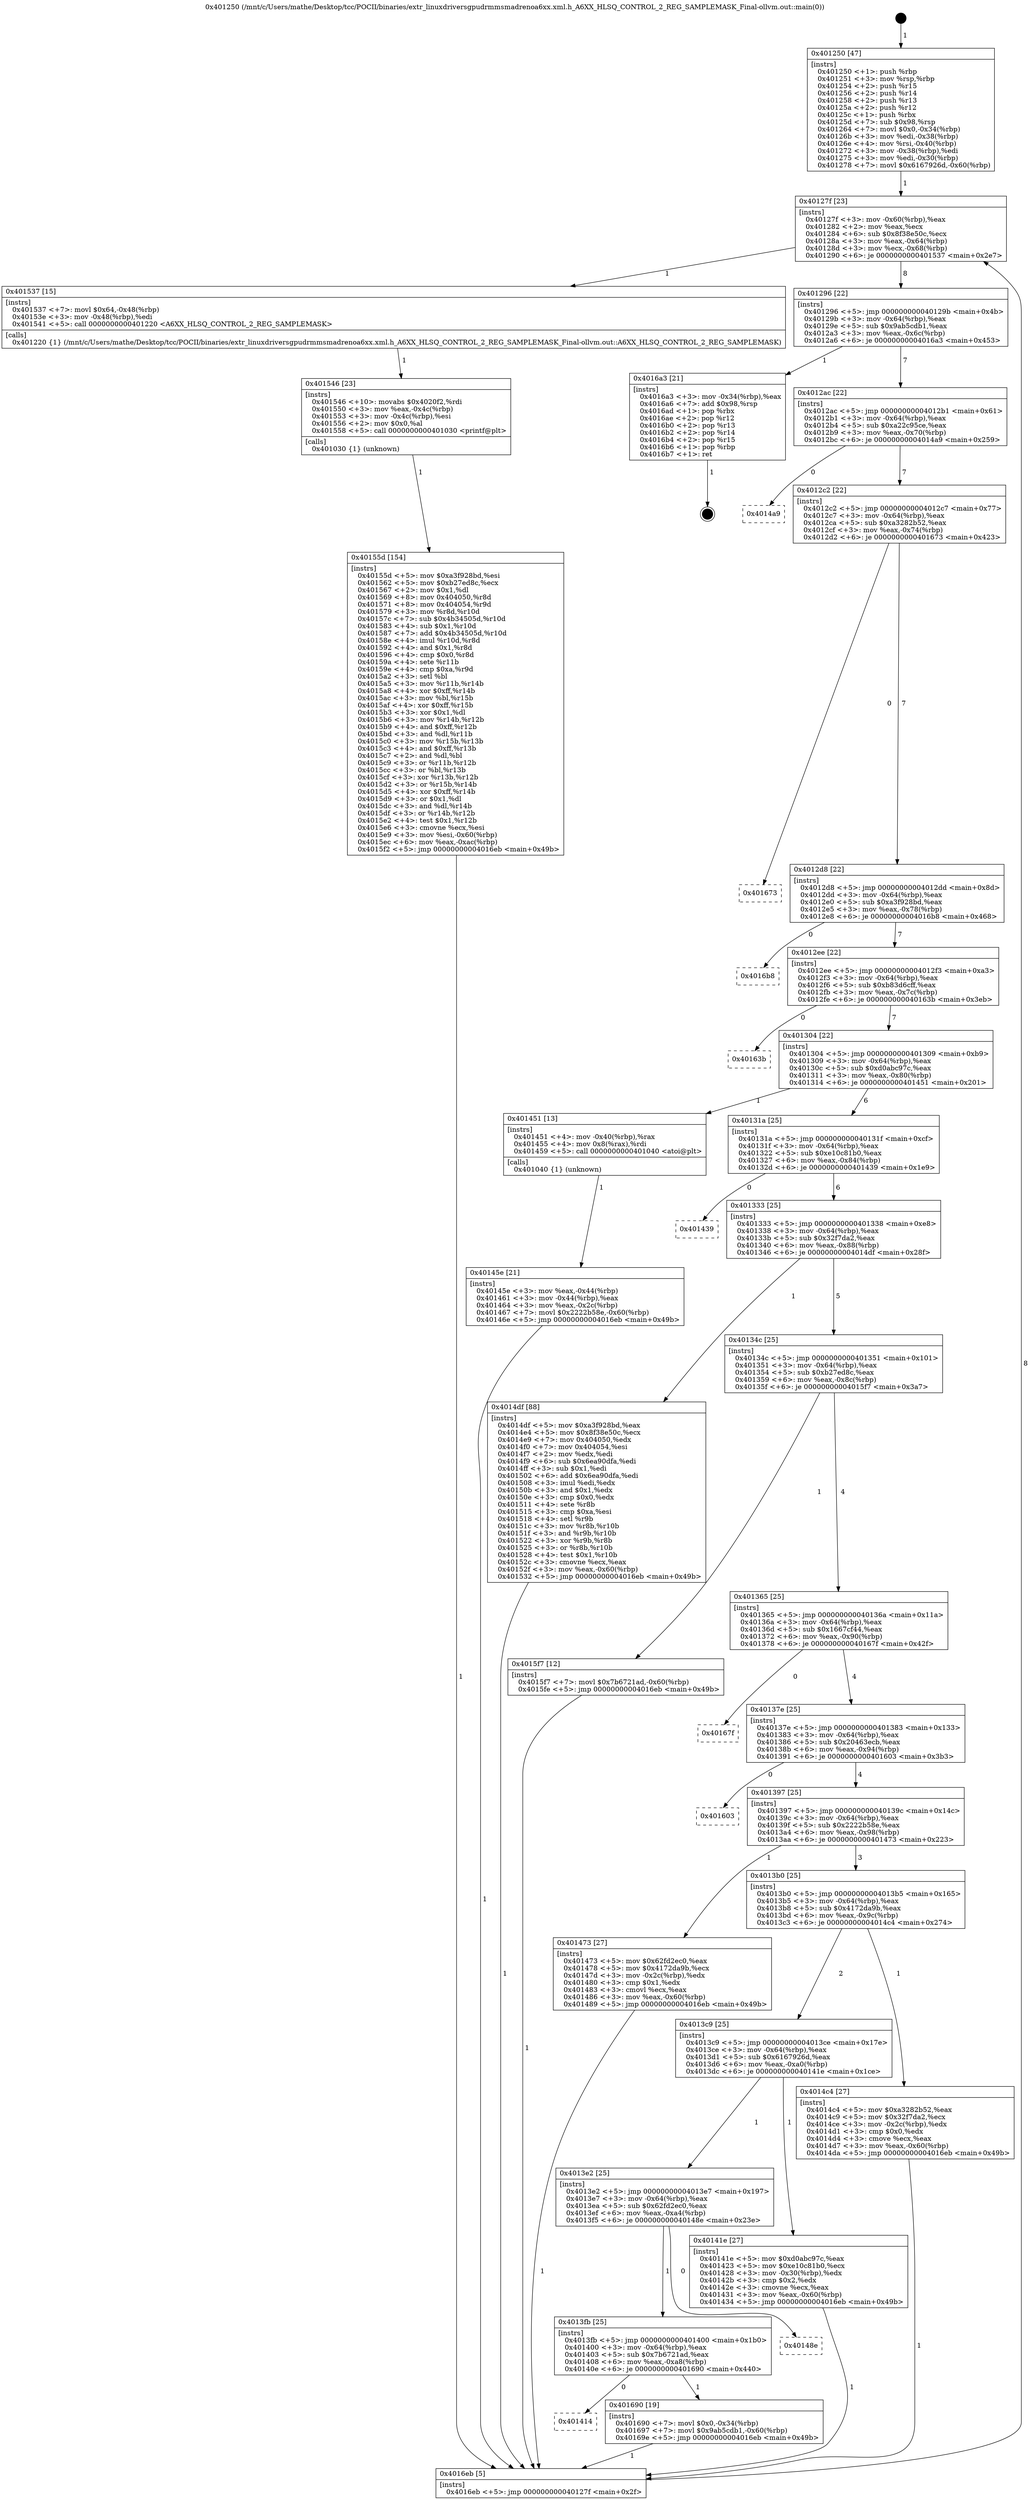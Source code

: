 digraph "0x401250" {
  label = "0x401250 (/mnt/c/Users/mathe/Desktop/tcc/POCII/binaries/extr_linuxdriversgpudrmmsmadrenoa6xx.xml.h_A6XX_HLSQ_CONTROL_2_REG_SAMPLEMASK_Final-ollvm.out::main(0))"
  labelloc = "t"
  node[shape=record]

  Entry [label="",width=0.3,height=0.3,shape=circle,fillcolor=black,style=filled]
  "0x40127f" [label="{
     0x40127f [23]\l
     | [instrs]\l
     &nbsp;&nbsp;0x40127f \<+3\>: mov -0x60(%rbp),%eax\l
     &nbsp;&nbsp;0x401282 \<+2\>: mov %eax,%ecx\l
     &nbsp;&nbsp;0x401284 \<+6\>: sub $0x8f38e50c,%ecx\l
     &nbsp;&nbsp;0x40128a \<+3\>: mov %eax,-0x64(%rbp)\l
     &nbsp;&nbsp;0x40128d \<+3\>: mov %ecx,-0x68(%rbp)\l
     &nbsp;&nbsp;0x401290 \<+6\>: je 0000000000401537 \<main+0x2e7\>\l
  }"]
  "0x401537" [label="{
     0x401537 [15]\l
     | [instrs]\l
     &nbsp;&nbsp;0x401537 \<+7\>: movl $0x64,-0x48(%rbp)\l
     &nbsp;&nbsp;0x40153e \<+3\>: mov -0x48(%rbp),%edi\l
     &nbsp;&nbsp;0x401541 \<+5\>: call 0000000000401220 \<A6XX_HLSQ_CONTROL_2_REG_SAMPLEMASK\>\l
     | [calls]\l
     &nbsp;&nbsp;0x401220 \{1\} (/mnt/c/Users/mathe/Desktop/tcc/POCII/binaries/extr_linuxdriversgpudrmmsmadrenoa6xx.xml.h_A6XX_HLSQ_CONTROL_2_REG_SAMPLEMASK_Final-ollvm.out::A6XX_HLSQ_CONTROL_2_REG_SAMPLEMASK)\l
  }"]
  "0x401296" [label="{
     0x401296 [22]\l
     | [instrs]\l
     &nbsp;&nbsp;0x401296 \<+5\>: jmp 000000000040129b \<main+0x4b\>\l
     &nbsp;&nbsp;0x40129b \<+3\>: mov -0x64(%rbp),%eax\l
     &nbsp;&nbsp;0x40129e \<+5\>: sub $0x9ab5cdb1,%eax\l
     &nbsp;&nbsp;0x4012a3 \<+3\>: mov %eax,-0x6c(%rbp)\l
     &nbsp;&nbsp;0x4012a6 \<+6\>: je 00000000004016a3 \<main+0x453\>\l
  }"]
  Exit [label="",width=0.3,height=0.3,shape=circle,fillcolor=black,style=filled,peripheries=2]
  "0x4016a3" [label="{
     0x4016a3 [21]\l
     | [instrs]\l
     &nbsp;&nbsp;0x4016a3 \<+3\>: mov -0x34(%rbp),%eax\l
     &nbsp;&nbsp;0x4016a6 \<+7\>: add $0x98,%rsp\l
     &nbsp;&nbsp;0x4016ad \<+1\>: pop %rbx\l
     &nbsp;&nbsp;0x4016ae \<+2\>: pop %r12\l
     &nbsp;&nbsp;0x4016b0 \<+2\>: pop %r13\l
     &nbsp;&nbsp;0x4016b2 \<+2\>: pop %r14\l
     &nbsp;&nbsp;0x4016b4 \<+2\>: pop %r15\l
     &nbsp;&nbsp;0x4016b6 \<+1\>: pop %rbp\l
     &nbsp;&nbsp;0x4016b7 \<+1\>: ret\l
  }"]
  "0x4012ac" [label="{
     0x4012ac [22]\l
     | [instrs]\l
     &nbsp;&nbsp;0x4012ac \<+5\>: jmp 00000000004012b1 \<main+0x61\>\l
     &nbsp;&nbsp;0x4012b1 \<+3\>: mov -0x64(%rbp),%eax\l
     &nbsp;&nbsp;0x4012b4 \<+5\>: sub $0xa22c95ce,%eax\l
     &nbsp;&nbsp;0x4012b9 \<+3\>: mov %eax,-0x70(%rbp)\l
     &nbsp;&nbsp;0x4012bc \<+6\>: je 00000000004014a9 \<main+0x259\>\l
  }"]
  "0x401414" [label="{
     0x401414\l
  }", style=dashed]
  "0x4014a9" [label="{
     0x4014a9\l
  }", style=dashed]
  "0x4012c2" [label="{
     0x4012c2 [22]\l
     | [instrs]\l
     &nbsp;&nbsp;0x4012c2 \<+5\>: jmp 00000000004012c7 \<main+0x77\>\l
     &nbsp;&nbsp;0x4012c7 \<+3\>: mov -0x64(%rbp),%eax\l
     &nbsp;&nbsp;0x4012ca \<+5\>: sub $0xa3282b52,%eax\l
     &nbsp;&nbsp;0x4012cf \<+3\>: mov %eax,-0x74(%rbp)\l
     &nbsp;&nbsp;0x4012d2 \<+6\>: je 0000000000401673 \<main+0x423\>\l
  }"]
  "0x401690" [label="{
     0x401690 [19]\l
     | [instrs]\l
     &nbsp;&nbsp;0x401690 \<+7\>: movl $0x0,-0x34(%rbp)\l
     &nbsp;&nbsp;0x401697 \<+7\>: movl $0x9ab5cdb1,-0x60(%rbp)\l
     &nbsp;&nbsp;0x40169e \<+5\>: jmp 00000000004016eb \<main+0x49b\>\l
  }"]
  "0x401673" [label="{
     0x401673\l
  }", style=dashed]
  "0x4012d8" [label="{
     0x4012d8 [22]\l
     | [instrs]\l
     &nbsp;&nbsp;0x4012d8 \<+5\>: jmp 00000000004012dd \<main+0x8d\>\l
     &nbsp;&nbsp;0x4012dd \<+3\>: mov -0x64(%rbp),%eax\l
     &nbsp;&nbsp;0x4012e0 \<+5\>: sub $0xa3f928bd,%eax\l
     &nbsp;&nbsp;0x4012e5 \<+3\>: mov %eax,-0x78(%rbp)\l
     &nbsp;&nbsp;0x4012e8 \<+6\>: je 00000000004016b8 \<main+0x468\>\l
  }"]
  "0x4013fb" [label="{
     0x4013fb [25]\l
     | [instrs]\l
     &nbsp;&nbsp;0x4013fb \<+5\>: jmp 0000000000401400 \<main+0x1b0\>\l
     &nbsp;&nbsp;0x401400 \<+3\>: mov -0x64(%rbp),%eax\l
     &nbsp;&nbsp;0x401403 \<+5\>: sub $0x7b6721ad,%eax\l
     &nbsp;&nbsp;0x401408 \<+6\>: mov %eax,-0xa8(%rbp)\l
     &nbsp;&nbsp;0x40140e \<+6\>: je 0000000000401690 \<main+0x440\>\l
  }"]
  "0x4016b8" [label="{
     0x4016b8\l
  }", style=dashed]
  "0x4012ee" [label="{
     0x4012ee [22]\l
     | [instrs]\l
     &nbsp;&nbsp;0x4012ee \<+5\>: jmp 00000000004012f3 \<main+0xa3\>\l
     &nbsp;&nbsp;0x4012f3 \<+3\>: mov -0x64(%rbp),%eax\l
     &nbsp;&nbsp;0x4012f6 \<+5\>: sub $0xb83d6cff,%eax\l
     &nbsp;&nbsp;0x4012fb \<+3\>: mov %eax,-0x7c(%rbp)\l
     &nbsp;&nbsp;0x4012fe \<+6\>: je 000000000040163b \<main+0x3eb\>\l
  }"]
  "0x40148e" [label="{
     0x40148e\l
  }", style=dashed]
  "0x40163b" [label="{
     0x40163b\l
  }", style=dashed]
  "0x401304" [label="{
     0x401304 [22]\l
     | [instrs]\l
     &nbsp;&nbsp;0x401304 \<+5\>: jmp 0000000000401309 \<main+0xb9\>\l
     &nbsp;&nbsp;0x401309 \<+3\>: mov -0x64(%rbp),%eax\l
     &nbsp;&nbsp;0x40130c \<+5\>: sub $0xd0abc97c,%eax\l
     &nbsp;&nbsp;0x401311 \<+3\>: mov %eax,-0x80(%rbp)\l
     &nbsp;&nbsp;0x401314 \<+6\>: je 0000000000401451 \<main+0x201\>\l
  }"]
  "0x40155d" [label="{
     0x40155d [154]\l
     | [instrs]\l
     &nbsp;&nbsp;0x40155d \<+5\>: mov $0xa3f928bd,%esi\l
     &nbsp;&nbsp;0x401562 \<+5\>: mov $0xb27ed8c,%ecx\l
     &nbsp;&nbsp;0x401567 \<+2\>: mov $0x1,%dl\l
     &nbsp;&nbsp;0x401569 \<+8\>: mov 0x404050,%r8d\l
     &nbsp;&nbsp;0x401571 \<+8\>: mov 0x404054,%r9d\l
     &nbsp;&nbsp;0x401579 \<+3\>: mov %r8d,%r10d\l
     &nbsp;&nbsp;0x40157c \<+7\>: sub $0x4b34505d,%r10d\l
     &nbsp;&nbsp;0x401583 \<+4\>: sub $0x1,%r10d\l
     &nbsp;&nbsp;0x401587 \<+7\>: add $0x4b34505d,%r10d\l
     &nbsp;&nbsp;0x40158e \<+4\>: imul %r10d,%r8d\l
     &nbsp;&nbsp;0x401592 \<+4\>: and $0x1,%r8d\l
     &nbsp;&nbsp;0x401596 \<+4\>: cmp $0x0,%r8d\l
     &nbsp;&nbsp;0x40159a \<+4\>: sete %r11b\l
     &nbsp;&nbsp;0x40159e \<+4\>: cmp $0xa,%r9d\l
     &nbsp;&nbsp;0x4015a2 \<+3\>: setl %bl\l
     &nbsp;&nbsp;0x4015a5 \<+3\>: mov %r11b,%r14b\l
     &nbsp;&nbsp;0x4015a8 \<+4\>: xor $0xff,%r14b\l
     &nbsp;&nbsp;0x4015ac \<+3\>: mov %bl,%r15b\l
     &nbsp;&nbsp;0x4015af \<+4\>: xor $0xff,%r15b\l
     &nbsp;&nbsp;0x4015b3 \<+3\>: xor $0x1,%dl\l
     &nbsp;&nbsp;0x4015b6 \<+3\>: mov %r14b,%r12b\l
     &nbsp;&nbsp;0x4015b9 \<+4\>: and $0xff,%r12b\l
     &nbsp;&nbsp;0x4015bd \<+3\>: and %dl,%r11b\l
     &nbsp;&nbsp;0x4015c0 \<+3\>: mov %r15b,%r13b\l
     &nbsp;&nbsp;0x4015c3 \<+4\>: and $0xff,%r13b\l
     &nbsp;&nbsp;0x4015c7 \<+2\>: and %dl,%bl\l
     &nbsp;&nbsp;0x4015c9 \<+3\>: or %r11b,%r12b\l
     &nbsp;&nbsp;0x4015cc \<+3\>: or %bl,%r13b\l
     &nbsp;&nbsp;0x4015cf \<+3\>: xor %r13b,%r12b\l
     &nbsp;&nbsp;0x4015d2 \<+3\>: or %r15b,%r14b\l
     &nbsp;&nbsp;0x4015d5 \<+4\>: xor $0xff,%r14b\l
     &nbsp;&nbsp;0x4015d9 \<+3\>: or $0x1,%dl\l
     &nbsp;&nbsp;0x4015dc \<+3\>: and %dl,%r14b\l
     &nbsp;&nbsp;0x4015df \<+3\>: or %r14b,%r12b\l
     &nbsp;&nbsp;0x4015e2 \<+4\>: test $0x1,%r12b\l
     &nbsp;&nbsp;0x4015e6 \<+3\>: cmovne %ecx,%esi\l
     &nbsp;&nbsp;0x4015e9 \<+3\>: mov %esi,-0x60(%rbp)\l
     &nbsp;&nbsp;0x4015ec \<+6\>: mov %eax,-0xac(%rbp)\l
     &nbsp;&nbsp;0x4015f2 \<+5\>: jmp 00000000004016eb \<main+0x49b\>\l
  }"]
  "0x401451" [label="{
     0x401451 [13]\l
     | [instrs]\l
     &nbsp;&nbsp;0x401451 \<+4\>: mov -0x40(%rbp),%rax\l
     &nbsp;&nbsp;0x401455 \<+4\>: mov 0x8(%rax),%rdi\l
     &nbsp;&nbsp;0x401459 \<+5\>: call 0000000000401040 \<atoi@plt\>\l
     | [calls]\l
     &nbsp;&nbsp;0x401040 \{1\} (unknown)\l
  }"]
  "0x40131a" [label="{
     0x40131a [25]\l
     | [instrs]\l
     &nbsp;&nbsp;0x40131a \<+5\>: jmp 000000000040131f \<main+0xcf\>\l
     &nbsp;&nbsp;0x40131f \<+3\>: mov -0x64(%rbp),%eax\l
     &nbsp;&nbsp;0x401322 \<+5\>: sub $0xe10c81b0,%eax\l
     &nbsp;&nbsp;0x401327 \<+6\>: mov %eax,-0x84(%rbp)\l
     &nbsp;&nbsp;0x40132d \<+6\>: je 0000000000401439 \<main+0x1e9\>\l
  }"]
  "0x401546" [label="{
     0x401546 [23]\l
     | [instrs]\l
     &nbsp;&nbsp;0x401546 \<+10\>: movabs $0x4020f2,%rdi\l
     &nbsp;&nbsp;0x401550 \<+3\>: mov %eax,-0x4c(%rbp)\l
     &nbsp;&nbsp;0x401553 \<+3\>: mov -0x4c(%rbp),%esi\l
     &nbsp;&nbsp;0x401556 \<+2\>: mov $0x0,%al\l
     &nbsp;&nbsp;0x401558 \<+5\>: call 0000000000401030 \<printf@plt\>\l
     | [calls]\l
     &nbsp;&nbsp;0x401030 \{1\} (unknown)\l
  }"]
  "0x401439" [label="{
     0x401439\l
  }", style=dashed]
  "0x401333" [label="{
     0x401333 [25]\l
     | [instrs]\l
     &nbsp;&nbsp;0x401333 \<+5\>: jmp 0000000000401338 \<main+0xe8\>\l
     &nbsp;&nbsp;0x401338 \<+3\>: mov -0x64(%rbp),%eax\l
     &nbsp;&nbsp;0x40133b \<+5\>: sub $0x32f7da2,%eax\l
     &nbsp;&nbsp;0x401340 \<+6\>: mov %eax,-0x88(%rbp)\l
     &nbsp;&nbsp;0x401346 \<+6\>: je 00000000004014df \<main+0x28f\>\l
  }"]
  "0x40145e" [label="{
     0x40145e [21]\l
     | [instrs]\l
     &nbsp;&nbsp;0x40145e \<+3\>: mov %eax,-0x44(%rbp)\l
     &nbsp;&nbsp;0x401461 \<+3\>: mov -0x44(%rbp),%eax\l
     &nbsp;&nbsp;0x401464 \<+3\>: mov %eax,-0x2c(%rbp)\l
     &nbsp;&nbsp;0x401467 \<+7\>: movl $0x2222b58e,-0x60(%rbp)\l
     &nbsp;&nbsp;0x40146e \<+5\>: jmp 00000000004016eb \<main+0x49b\>\l
  }"]
  "0x4014df" [label="{
     0x4014df [88]\l
     | [instrs]\l
     &nbsp;&nbsp;0x4014df \<+5\>: mov $0xa3f928bd,%eax\l
     &nbsp;&nbsp;0x4014e4 \<+5\>: mov $0x8f38e50c,%ecx\l
     &nbsp;&nbsp;0x4014e9 \<+7\>: mov 0x404050,%edx\l
     &nbsp;&nbsp;0x4014f0 \<+7\>: mov 0x404054,%esi\l
     &nbsp;&nbsp;0x4014f7 \<+2\>: mov %edx,%edi\l
     &nbsp;&nbsp;0x4014f9 \<+6\>: sub $0x6ea90dfa,%edi\l
     &nbsp;&nbsp;0x4014ff \<+3\>: sub $0x1,%edi\l
     &nbsp;&nbsp;0x401502 \<+6\>: add $0x6ea90dfa,%edi\l
     &nbsp;&nbsp;0x401508 \<+3\>: imul %edi,%edx\l
     &nbsp;&nbsp;0x40150b \<+3\>: and $0x1,%edx\l
     &nbsp;&nbsp;0x40150e \<+3\>: cmp $0x0,%edx\l
     &nbsp;&nbsp;0x401511 \<+4\>: sete %r8b\l
     &nbsp;&nbsp;0x401515 \<+3\>: cmp $0xa,%esi\l
     &nbsp;&nbsp;0x401518 \<+4\>: setl %r9b\l
     &nbsp;&nbsp;0x40151c \<+3\>: mov %r8b,%r10b\l
     &nbsp;&nbsp;0x40151f \<+3\>: and %r9b,%r10b\l
     &nbsp;&nbsp;0x401522 \<+3\>: xor %r9b,%r8b\l
     &nbsp;&nbsp;0x401525 \<+3\>: or %r8b,%r10b\l
     &nbsp;&nbsp;0x401528 \<+4\>: test $0x1,%r10b\l
     &nbsp;&nbsp;0x40152c \<+3\>: cmovne %ecx,%eax\l
     &nbsp;&nbsp;0x40152f \<+3\>: mov %eax,-0x60(%rbp)\l
     &nbsp;&nbsp;0x401532 \<+5\>: jmp 00000000004016eb \<main+0x49b\>\l
  }"]
  "0x40134c" [label="{
     0x40134c [25]\l
     | [instrs]\l
     &nbsp;&nbsp;0x40134c \<+5\>: jmp 0000000000401351 \<main+0x101\>\l
     &nbsp;&nbsp;0x401351 \<+3\>: mov -0x64(%rbp),%eax\l
     &nbsp;&nbsp;0x401354 \<+5\>: sub $0xb27ed8c,%eax\l
     &nbsp;&nbsp;0x401359 \<+6\>: mov %eax,-0x8c(%rbp)\l
     &nbsp;&nbsp;0x40135f \<+6\>: je 00000000004015f7 \<main+0x3a7\>\l
  }"]
  "0x401250" [label="{
     0x401250 [47]\l
     | [instrs]\l
     &nbsp;&nbsp;0x401250 \<+1\>: push %rbp\l
     &nbsp;&nbsp;0x401251 \<+3\>: mov %rsp,%rbp\l
     &nbsp;&nbsp;0x401254 \<+2\>: push %r15\l
     &nbsp;&nbsp;0x401256 \<+2\>: push %r14\l
     &nbsp;&nbsp;0x401258 \<+2\>: push %r13\l
     &nbsp;&nbsp;0x40125a \<+2\>: push %r12\l
     &nbsp;&nbsp;0x40125c \<+1\>: push %rbx\l
     &nbsp;&nbsp;0x40125d \<+7\>: sub $0x98,%rsp\l
     &nbsp;&nbsp;0x401264 \<+7\>: movl $0x0,-0x34(%rbp)\l
     &nbsp;&nbsp;0x40126b \<+3\>: mov %edi,-0x38(%rbp)\l
     &nbsp;&nbsp;0x40126e \<+4\>: mov %rsi,-0x40(%rbp)\l
     &nbsp;&nbsp;0x401272 \<+3\>: mov -0x38(%rbp),%edi\l
     &nbsp;&nbsp;0x401275 \<+3\>: mov %edi,-0x30(%rbp)\l
     &nbsp;&nbsp;0x401278 \<+7\>: movl $0x6167926d,-0x60(%rbp)\l
  }"]
  "0x4015f7" [label="{
     0x4015f7 [12]\l
     | [instrs]\l
     &nbsp;&nbsp;0x4015f7 \<+7\>: movl $0x7b6721ad,-0x60(%rbp)\l
     &nbsp;&nbsp;0x4015fe \<+5\>: jmp 00000000004016eb \<main+0x49b\>\l
  }"]
  "0x401365" [label="{
     0x401365 [25]\l
     | [instrs]\l
     &nbsp;&nbsp;0x401365 \<+5\>: jmp 000000000040136a \<main+0x11a\>\l
     &nbsp;&nbsp;0x40136a \<+3\>: mov -0x64(%rbp),%eax\l
     &nbsp;&nbsp;0x40136d \<+5\>: sub $0x1667cf44,%eax\l
     &nbsp;&nbsp;0x401372 \<+6\>: mov %eax,-0x90(%rbp)\l
     &nbsp;&nbsp;0x401378 \<+6\>: je 000000000040167f \<main+0x42f\>\l
  }"]
  "0x4016eb" [label="{
     0x4016eb [5]\l
     | [instrs]\l
     &nbsp;&nbsp;0x4016eb \<+5\>: jmp 000000000040127f \<main+0x2f\>\l
  }"]
  "0x40167f" [label="{
     0x40167f\l
  }", style=dashed]
  "0x40137e" [label="{
     0x40137e [25]\l
     | [instrs]\l
     &nbsp;&nbsp;0x40137e \<+5\>: jmp 0000000000401383 \<main+0x133\>\l
     &nbsp;&nbsp;0x401383 \<+3\>: mov -0x64(%rbp),%eax\l
     &nbsp;&nbsp;0x401386 \<+5\>: sub $0x20463ecb,%eax\l
     &nbsp;&nbsp;0x40138b \<+6\>: mov %eax,-0x94(%rbp)\l
     &nbsp;&nbsp;0x401391 \<+6\>: je 0000000000401603 \<main+0x3b3\>\l
  }"]
  "0x4013e2" [label="{
     0x4013e2 [25]\l
     | [instrs]\l
     &nbsp;&nbsp;0x4013e2 \<+5\>: jmp 00000000004013e7 \<main+0x197\>\l
     &nbsp;&nbsp;0x4013e7 \<+3\>: mov -0x64(%rbp),%eax\l
     &nbsp;&nbsp;0x4013ea \<+5\>: sub $0x62fd2ec0,%eax\l
     &nbsp;&nbsp;0x4013ef \<+6\>: mov %eax,-0xa4(%rbp)\l
     &nbsp;&nbsp;0x4013f5 \<+6\>: je 000000000040148e \<main+0x23e\>\l
  }"]
  "0x401603" [label="{
     0x401603\l
  }", style=dashed]
  "0x401397" [label="{
     0x401397 [25]\l
     | [instrs]\l
     &nbsp;&nbsp;0x401397 \<+5\>: jmp 000000000040139c \<main+0x14c\>\l
     &nbsp;&nbsp;0x40139c \<+3\>: mov -0x64(%rbp),%eax\l
     &nbsp;&nbsp;0x40139f \<+5\>: sub $0x2222b58e,%eax\l
     &nbsp;&nbsp;0x4013a4 \<+6\>: mov %eax,-0x98(%rbp)\l
     &nbsp;&nbsp;0x4013aa \<+6\>: je 0000000000401473 \<main+0x223\>\l
  }"]
  "0x40141e" [label="{
     0x40141e [27]\l
     | [instrs]\l
     &nbsp;&nbsp;0x40141e \<+5\>: mov $0xd0abc97c,%eax\l
     &nbsp;&nbsp;0x401423 \<+5\>: mov $0xe10c81b0,%ecx\l
     &nbsp;&nbsp;0x401428 \<+3\>: mov -0x30(%rbp),%edx\l
     &nbsp;&nbsp;0x40142b \<+3\>: cmp $0x2,%edx\l
     &nbsp;&nbsp;0x40142e \<+3\>: cmovne %ecx,%eax\l
     &nbsp;&nbsp;0x401431 \<+3\>: mov %eax,-0x60(%rbp)\l
     &nbsp;&nbsp;0x401434 \<+5\>: jmp 00000000004016eb \<main+0x49b\>\l
  }"]
  "0x401473" [label="{
     0x401473 [27]\l
     | [instrs]\l
     &nbsp;&nbsp;0x401473 \<+5\>: mov $0x62fd2ec0,%eax\l
     &nbsp;&nbsp;0x401478 \<+5\>: mov $0x4172da9b,%ecx\l
     &nbsp;&nbsp;0x40147d \<+3\>: mov -0x2c(%rbp),%edx\l
     &nbsp;&nbsp;0x401480 \<+3\>: cmp $0x1,%edx\l
     &nbsp;&nbsp;0x401483 \<+3\>: cmovl %ecx,%eax\l
     &nbsp;&nbsp;0x401486 \<+3\>: mov %eax,-0x60(%rbp)\l
     &nbsp;&nbsp;0x401489 \<+5\>: jmp 00000000004016eb \<main+0x49b\>\l
  }"]
  "0x4013b0" [label="{
     0x4013b0 [25]\l
     | [instrs]\l
     &nbsp;&nbsp;0x4013b0 \<+5\>: jmp 00000000004013b5 \<main+0x165\>\l
     &nbsp;&nbsp;0x4013b5 \<+3\>: mov -0x64(%rbp),%eax\l
     &nbsp;&nbsp;0x4013b8 \<+5\>: sub $0x4172da9b,%eax\l
     &nbsp;&nbsp;0x4013bd \<+6\>: mov %eax,-0x9c(%rbp)\l
     &nbsp;&nbsp;0x4013c3 \<+6\>: je 00000000004014c4 \<main+0x274\>\l
  }"]
  "0x4013c9" [label="{
     0x4013c9 [25]\l
     | [instrs]\l
     &nbsp;&nbsp;0x4013c9 \<+5\>: jmp 00000000004013ce \<main+0x17e\>\l
     &nbsp;&nbsp;0x4013ce \<+3\>: mov -0x64(%rbp),%eax\l
     &nbsp;&nbsp;0x4013d1 \<+5\>: sub $0x6167926d,%eax\l
     &nbsp;&nbsp;0x4013d6 \<+6\>: mov %eax,-0xa0(%rbp)\l
     &nbsp;&nbsp;0x4013dc \<+6\>: je 000000000040141e \<main+0x1ce\>\l
  }"]
  "0x4014c4" [label="{
     0x4014c4 [27]\l
     | [instrs]\l
     &nbsp;&nbsp;0x4014c4 \<+5\>: mov $0xa3282b52,%eax\l
     &nbsp;&nbsp;0x4014c9 \<+5\>: mov $0x32f7da2,%ecx\l
     &nbsp;&nbsp;0x4014ce \<+3\>: mov -0x2c(%rbp),%edx\l
     &nbsp;&nbsp;0x4014d1 \<+3\>: cmp $0x0,%edx\l
     &nbsp;&nbsp;0x4014d4 \<+3\>: cmove %ecx,%eax\l
     &nbsp;&nbsp;0x4014d7 \<+3\>: mov %eax,-0x60(%rbp)\l
     &nbsp;&nbsp;0x4014da \<+5\>: jmp 00000000004016eb \<main+0x49b\>\l
  }"]
  Entry -> "0x401250" [label=" 1"]
  "0x40127f" -> "0x401537" [label=" 1"]
  "0x40127f" -> "0x401296" [label=" 8"]
  "0x4016a3" -> Exit [label=" 1"]
  "0x401296" -> "0x4016a3" [label=" 1"]
  "0x401296" -> "0x4012ac" [label=" 7"]
  "0x401690" -> "0x4016eb" [label=" 1"]
  "0x4012ac" -> "0x4014a9" [label=" 0"]
  "0x4012ac" -> "0x4012c2" [label=" 7"]
  "0x4013fb" -> "0x401414" [label=" 0"]
  "0x4012c2" -> "0x401673" [label=" 0"]
  "0x4012c2" -> "0x4012d8" [label=" 7"]
  "0x4013fb" -> "0x401690" [label=" 1"]
  "0x4012d8" -> "0x4016b8" [label=" 0"]
  "0x4012d8" -> "0x4012ee" [label=" 7"]
  "0x4013e2" -> "0x4013fb" [label=" 1"]
  "0x4012ee" -> "0x40163b" [label=" 0"]
  "0x4012ee" -> "0x401304" [label=" 7"]
  "0x4013e2" -> "0x40148e" [label=" 0"]
  "0x401304" -> "0x401451" [label=" 1"]
  "0x401304" -> "0x40131a" [label=" 6"]
  "0x4015f7" -> "0x4016eb" [label=" 1"]
  "0x40131a" -> "0x401439" [label=" 0"]
  "0x40131a" -> "0x401333" [label=" 6"]
  "0x40155d" -> "0x4016eb" [label=" 1"]
  "0x401333" -> "0x4014df" [label=" 1"]
  "0x401333" -> "0x40134c" [label=" 5"]
  "0x401546" -> "0x40155d" [label=" 1"]
  "0x40134c" -> "0x4015f7" [label=" 1"]
  "0x40134c" -> "0x401365" [label=" 4"]
  "0x401537" -> "0x401546" [label=" 1"]
  "0x401365" -> "0x40167f" [label=" 0"]
  "0x401365" -> "0x40137e" [label=" 4"]
  "0x4014df" -> "0x4016eb" [label=" 1"]
  "0x40137e" -> "0x401603" [label=" 0"]
  "0x40137e" -> "0x401397" [label=" 4"]
  "0x4014c4" -> "0x4016eb" [label=" 1"]
  "0x401397" -> "0x401473" [label=" 1"]
  "0x401397" -> "0x4013b0" [label=" 3"]
  "0x401473" -> "0x4016eb" [label=" 1"]
  "0x4013b0" -> "0x4014c4" [label=" 1"]
  "0x4013b0" -> "0x4013c9" [label=" 2"]
  "0x40145e" -> "0x4016eb" [label=" 1"]
  "0x4013c9" -> "0x40141e" [label=" 1"]
  "0x4013c9" -> "0x4013e2" [label=" 1"]
  "0x40141e" -> "0x4016eb" [label=" 1"]
  "0x401250" -> "0x40127f" [label=" 1"]
  "0x4016eb" -> "0x40127f" [label=" 8"]
  "0x401451" -> "0x40145e" [label=" 1"]
}
